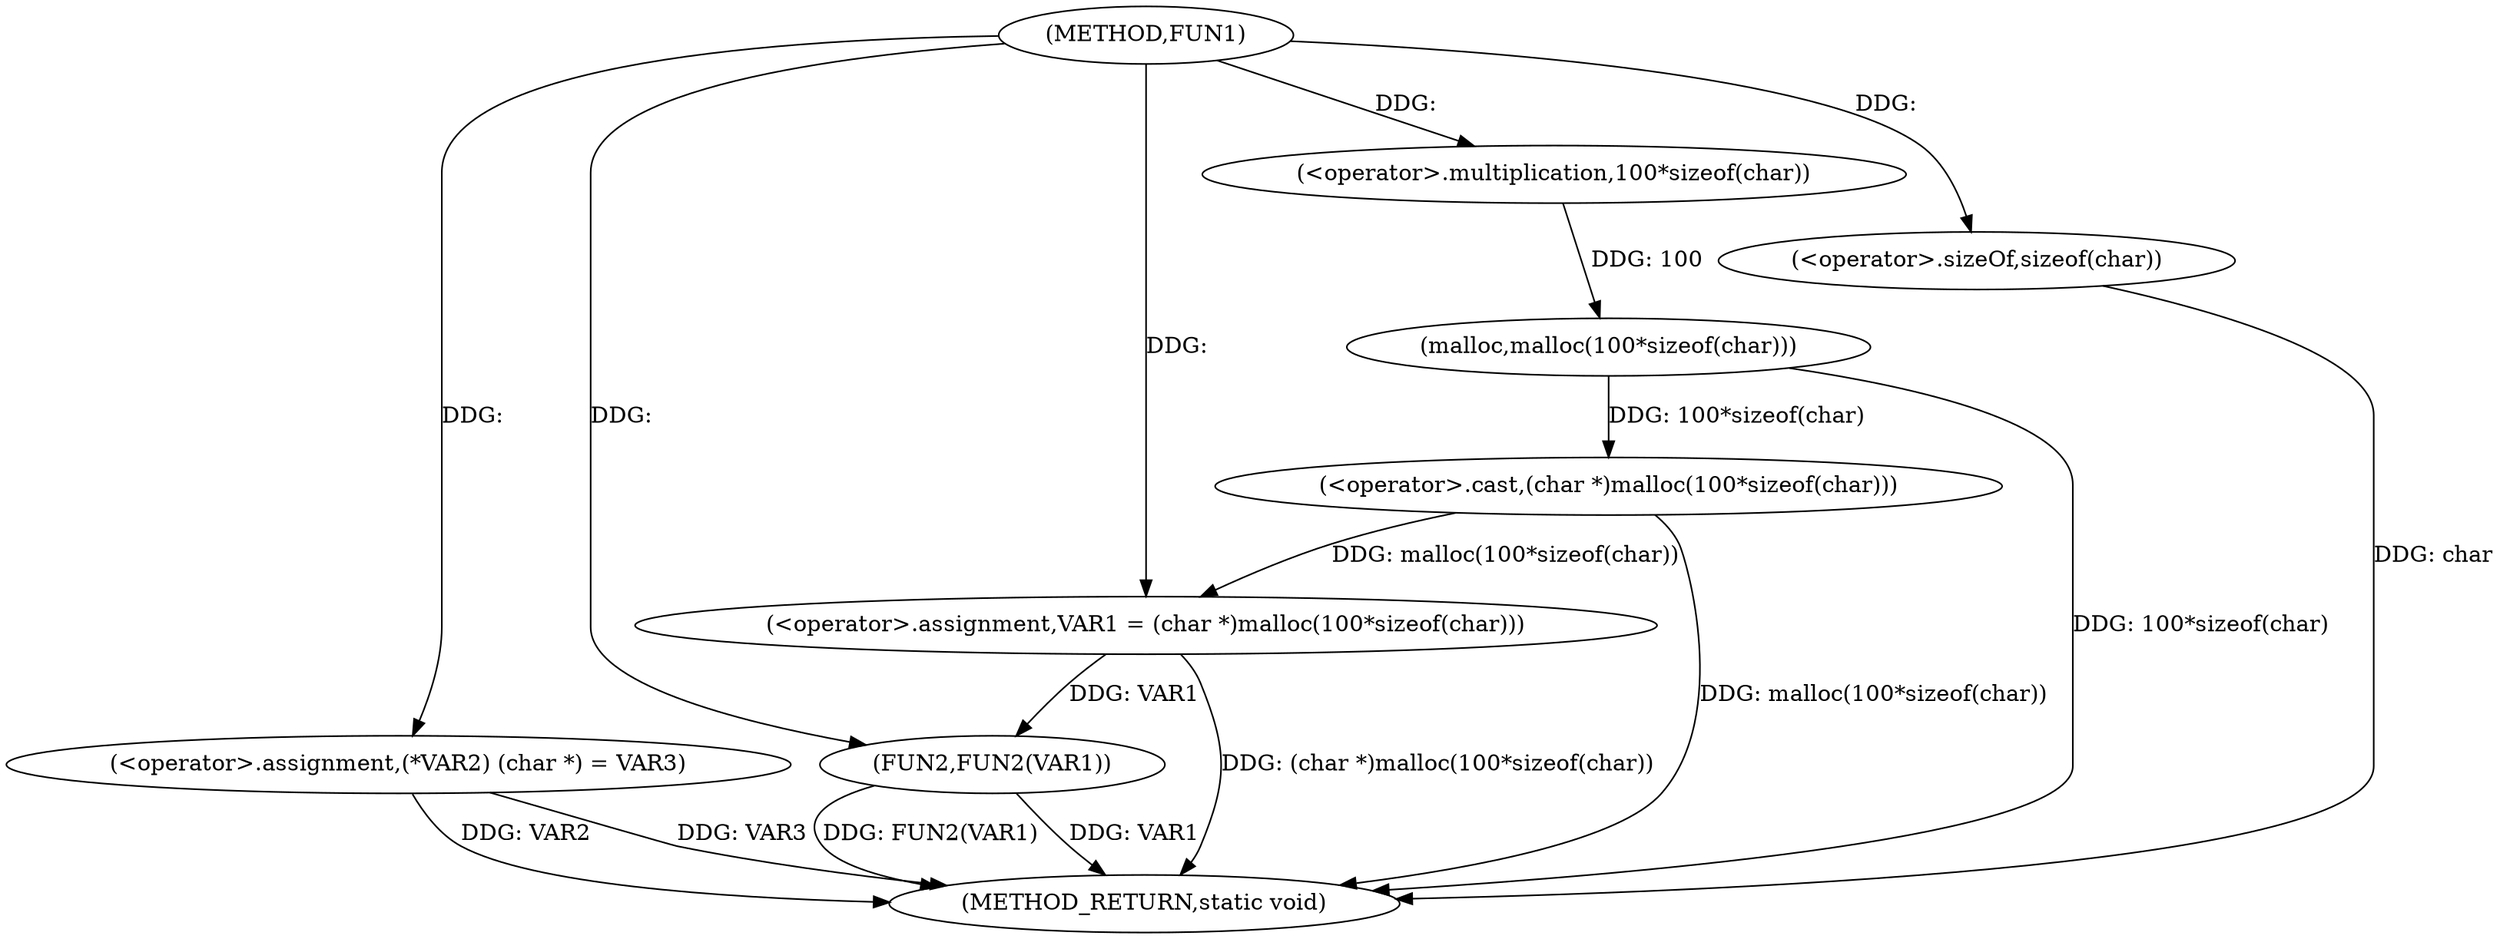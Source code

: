 digraph FUN1 {  
"1000100" [label = "(METHOD,FUN1)" ]
"1000118" [label = "(METHOD_RETURN,static void)" ]
"1000104" [label = "(<operator>.assignment,(*VAR2) (char *) = VAR3)" ]
"1000107" [label = "(<operator>.assignment,VAR1 = (char *)malloc(100*sizeof(char)))" ]
"1000109" [label = "(<operator>.cast,(char *)malloc(100*sizeof(char)))" ]
"1000111" [label = "(malloc,malloc(100*sizeof(char)))" ]
"1000112" [label = "(<operator>.multiplication,100*sizeof(char))" ]
"1000114" [label = "(<operator>.sizeOf,sizeof(char))" ]
"1000116" [label = "(FUN2,FUN2(VAR1))" ]
  "1000116" -> "1000118"  [ label = "DDG: VAR1"] 
  "1000104" -> "1000118"  [ label = "DDG: VAR2"] 
  "1000114" -> "1000118"  [ label = "DDG: char"] 
  "1000111" -> "1000118"  [ label = "DDG: 100*sizeof(char)"] 
  "1000109" -> "1000118"  [ label = "DDG: malloc(100*sizeof(char))"] 
  "1000116" -> "1000118"  [ label = "DDG: FUN2(VAR1)"] 
  "1000104" -> "1000118"  [ label = "DDG: VAR3"] 
  "1000107" -> "1000118"  [ label = "DDG: (char *)malloc(100*sizeof(char))"] 
  "1000100" -> "1000104"  [ label = "DDG: "] 
  "1000109" -> "1000107"  [ label = "DDG: malloc(100*sizeof(char))"] 
  "1000100" -> "1000107"  [ label = "DDG: "] 
  "1000111" -> "1000109"  [ label = "DDG: 100*sizeof(char)"] 
  "1000112" -> "1000111"  [ label = "DDG: 100"] 
  "1000100" -> "1000112"  [ label = "DDG: "] 
  "1000100" -> "1000114"  [ label = "DDG: "] 
  "1000107" -> "1000116"  [ label = "DDG: VAR1"] 
  "1000100" -> "1000116"  [ label = "DDG: "] 
}

